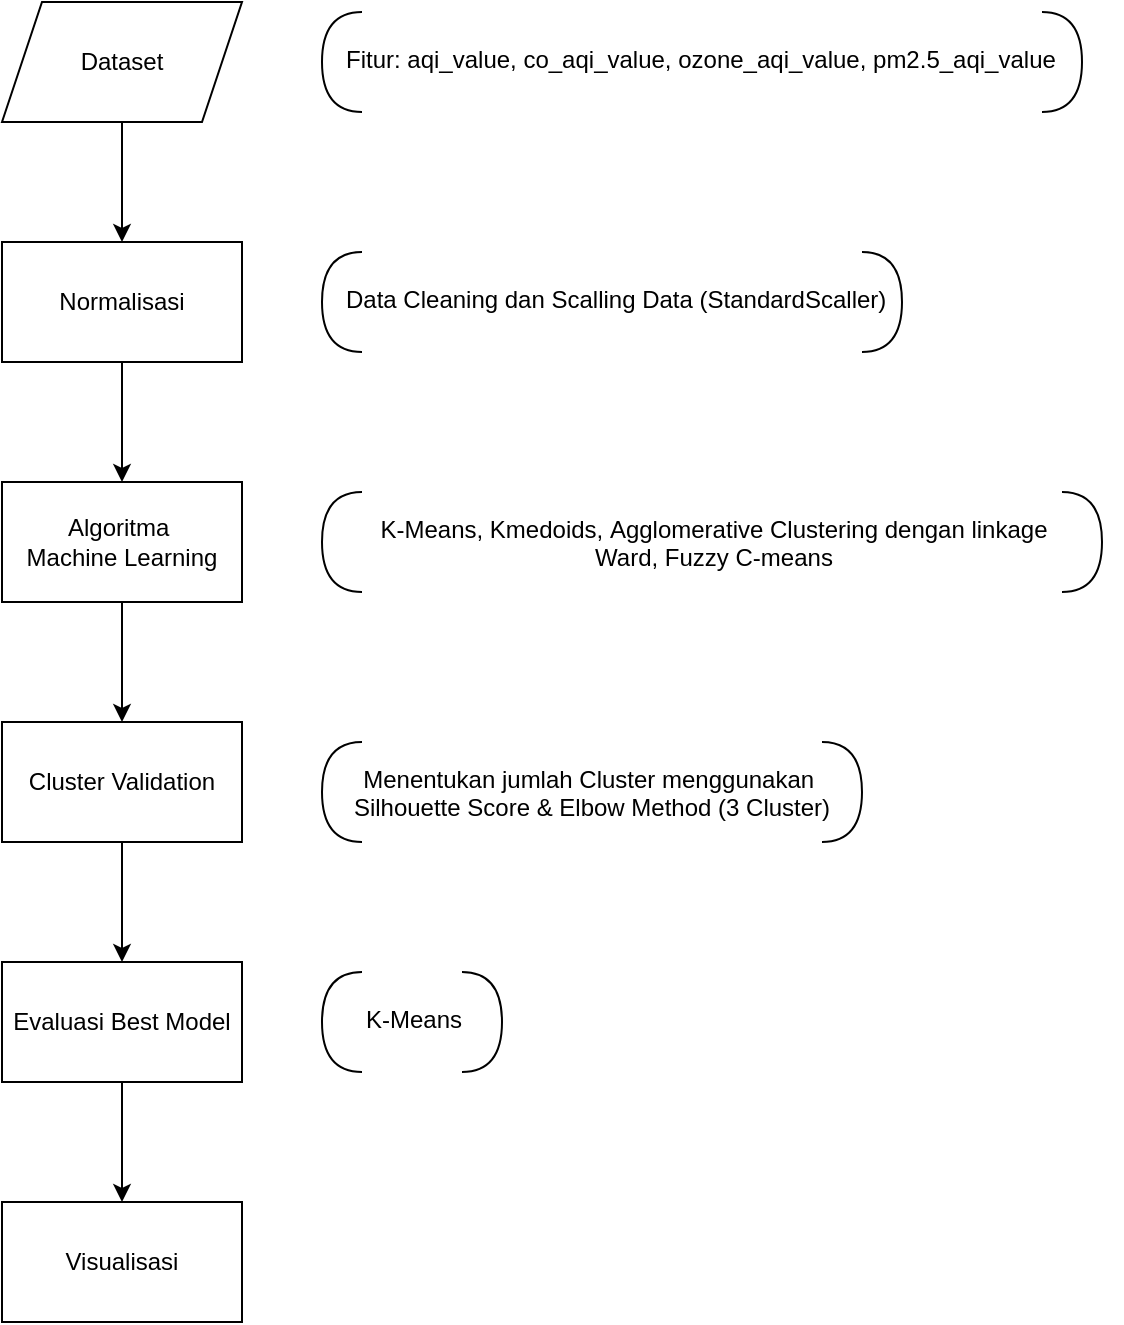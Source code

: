 <mxfile version="24.4.8" type="device">
  <diagram name="Page-1" id="1tvvQpXDPysI1bdSQ-jW">
    <mxGraphModel dx="794" dy="492" grid="1" gridSize="10" guides="1" tooltips="1" connect="1" arrows="1" fold="1" page="1" pageScale="1" pageWidth="850" pageHeight="1100" math="0" shadow="0">
      <root>
        <mxCell id="0" />
        <mxCell id="1" parent="0" />
        <mxCell id="GupI3PLRfqSvMy7flcSM-2" value="Dataset" style="shape=parallelogram;perimeter=parallelogramPerimeter;whiteSpace=wrap;html=1;fixedSize=1;" parent="1" vertex="1">
          <mxGeometry x="100" y="40" width="120" height="60" as="geometry" />
        </mxCell>
        <mxCell id="GupI3PLRfqSvMy7flcSM-5" value="" style="endArrow=classic;html=1;rounded=0;exitX=0.5;exitY=1;exitDx=0;exitDy=0;entryX=0.5;entryY=0;entryDx=0;entryDy=0;" parent="1" source="GupI3PLRfqSvMy7flcSM-2" target="GupI3PLRfqSvMy7flcSM-8" edge="1">
          <mxGeometry width="50" height="50" relative="1" as="geometry">
            <mxPoint x="90" y="260" as="sourcePoint" />
            <mxPoint x="160" y="200" as="targetPoint" />
          </mxGeometry>
        </mxCell>
        <mxCell id="GupI3PLRfqSvMy7flcSM-6" value="" style="edgeStyle=orthogonalEdgeStyle;rounded=0;orthogonalLoop=1;jettySize=auto;html=1;" parent="1" source="GupI3PLRfqSvMy7flcSM-8" target="GupI3PLRfqSvMy7flcSM-11" edge="1">
          <mxGeometry relative="1" as="geometry" />
        </mxCell>
        <mxCell id="GupI3PLRfqSvMy7flcSM-8" value="Normalisasi" style="rounded=0;whiteSpace=wrap;html=1;" parent="1" vertex="1">
          <mxGeometry x="100" y="160" width="120" height="60" as="geometry" />
        </mxCell>
        <mxCell id="GupI3PLRfqSvMy7flcSM-9" value="" style="edgeStyle=orthogonalEdgeStyle;rounded=0;orthogonalLoop=1;jettySize=auto;html=1;" parent="1" source="GupI3PLRfqSvMy7flcSM-11" target="GupI3PLRfqSvMy7flcSM-13" edge="1">
          <mxGeometry relative="1" as="geometry" />
        </mxCell>
        <mxCell id="GupI3PLRfqSvMy7flcSM-11" value="Algoritma&amp;nbsp;&lt;div&gt;Machine Learning&lt;/div&gt;" style="rounded=0;whiteSpace=wrap;html=1;" parent="1" vertex="1">
          <mxGeometry x="100" y="280" width="120" height="60" as="geometry" />
        </mxCell>
        <mxCell id="GupI3PLRfqSvMy7flcSM-12" value="" style="edgeStyle=orthogonalEdgeStyle;rounded=0;orthogonalLoop=1;jettySize=auto;html=1;" parent="1" source="GupI3PLRfqSvMy7flcSM-13" target="GupI3PLRfqSvMy7flcSM-16" edge="1">
          <mxGeometry relative="1" as="geometry" />
        </mxCell>
        <mxCell id="GupI3PLRfqSvMy7flcSM-13" value="Cluster Validation" style="rounded=0;whiteSpace=wrap;html=1;" parent="1" vertex="1">
          <mxGeometry x="100" y="400" width="120" height="60" as="geometry" />
        </mxCell>
        <mxCell id="GupI3PLRfqSvMy7flcSM-14" value="" style="edgeStyle=orthogonalEdgeStyle;rounded=0;orthogonalLoop=1;jettySize=auto;html=1;" parent="1" source="GupI3PLRfqSvMy7flcSM-16" target="GupI3PLRfqSvMy7flcSM-17" edge="1">
          <mxGeometry relative="1" as="geometry" />
        </mxCell>
        <mxCell id="GupI3PLRfqSvMy7flcSM-16" value="Evaluasi Best Model" style="rounded=0;whiteSpace=wrap;html=1;" parent="1" vertex="1">
          <mxGeometry x="100" y="520" width="120" height="60" as="geometry" />
        </mxCell>
        <mxCell id="GupI3PLRfqSvMy7flcSM-17" value="Visualisasi" style="rounded=0;whiteSpace=wrap;html=1;" parent="1" vertex="1">
          <mxGeometry x="100" y="640" width="120" height="60" as="geometry" />
        </mxCell>
        <mxCell id="YiNeve2ob_EBRdgUASXG-4" value="" style="shape=requiredInterface;html=1;verticalLabelPosition=bottom;sketch=0;direction=west;" parent="1" vertex="1">
          <mxGeometry x="260" y="45" width="20" height="50" as="geometry" />
        </mxCell>
        <mxCell id="YiNeve2ob_EBRdgUASXG-7" value="&lt;span style=&quot;forced-color-adjust: none; color: rgb(0, 0, 0); font-family: Helvetica; font-size: 12px; font-style: normal; font-variant-ligatures: normal; font-variant-caps: normal; font-weight: 400; letter-spacing: normal; orphans: 2; text-align: justify; text-indent: 0px; text-transform: none; widows: 2; word-spacing: 0px; -webkit-text-stroke-width: 0px; white-space: normal; background-color: initial; text-decoration-thickness: initial; text-decoration-style: initial; text-decoration-color: initial;&quot;&gt;Fitur: a&lt;/span&gt;&lt;span style=&quot;forced-color-adjust: none; color: rgb(0, 0, 0); font-family: Helvetica; font-size: 12px; font-style: normal; font-variant-ligatures: normal; font-variant-caps: normal; font-weight: 400; letter-spacing: normal; orphans: 2; text-align: justify; text-indent: 0px; text-transform: none; widows: 2; word-spacing: 0px; -webkit-text-stroke-width: 0px; white-space: normal; background-color: initial; text-decoration-thickness: initial; text-decoration-style: initial; text-decoration-color: initial;&quot;&gt;qi_value, co_aqi_value, ozone_aqi_value, pm2.5_aqi_value&lt;/span&gt;" style="text;whiteSpace=wrap;html=1;" parent="1" vertex="1">
          <mxGeometry x="270" y="55" width="390" height="40" as="geometry" />
        </mxCell>
        <mxCell id="YiNeve2ob_EBRdgUASXG-8" value="" style="shape=requiredInterface;html=1;verticalLabelPosition=bottom;sketch=0;direction=east;" parent="1" vertex="1">
          <mxGeometry x="620" y="45" width="20" height="50" as="geometry" />
        </mxCell>
        <mxCell id="YiNeve2ob_EBRdgUASXG-9" value="" style="shape=requiredInterface;html=1;verticalLabelPosition=bottom;sketch=0;direction=west;" parent="1" vertex="1">
          <mxGeometry x="260" y="165" width="20" height="50" as="geometry" />
        </mxCell>
        <mxCell id="YiNeve2ob_EBRdgUASXG-10" value="&lt;div style=&quot;text-align: justify;&quot;&gt;&lt;span style=&quot;background-color: initial;&quot;&gt;Data Cleaning dan Scalling Data (StandardScaller)&lt;/span&gt;&lt;/div&gt;" style="text;whiteSpace=wrap;html=1;" parent="1" vertex="1">
          <mxGeometry x="270" y="175" width="390" height="40" as="geometry" />
        </mxCell>
        <mxCell id="YiNeve2ob_EBRdgUASXG-11" value="" style="shape=requiredInterface;html=1;verticalLabelPosition=bottom;sketch=0;direction=east;" parent="1" vertex="1">
          <mxGeometry x="530" y="165" width="20" height="50" as="geometry" />
        </mxCell>
        <mxCell id="YiNeve2ob_EBRdgUASXG-13" value="" style="shape=requiredInterface;html=1;verticalLabelPosition=bottom;sketch=0;direction=west;" parent="1" vertex="1">
          <mxGeometry x="260" y="410" width="20" height="50" as="geometry" />
        </mxCell>
        <mxCell id="YiNeve2ob_EBRdgUASXG-14" value="" style="shape=requiredInterface;html=1;verticalLabelPosition=bottom;sketch=0;direction=east;" parent="1" vertex="1">
          <mxGeometry x="510" y="410" width="20" height="50" as="geometry" />
        </mxCell>
        <mxCell id="YiNeve2ob_EBRdgUASXG-16" value="&lt;div style=&quot;&quot;&gt;&lt;span style=&quot;background-color: initial;&quot;&gt;Menentukan jumlah Cluster menggunakan&amp;nbsp;&lt;/span&gt;&lt;/div&gt;&lt;div style=&quot;&quot;&gt;&lt;span style=&quot;background-color: initial;&quot;&gt;Silhouette Score &amp;amp; Elbow Method (3 Cluster)&lt;/span&gt;&lt;/div&gt;" style="text;whiteSpace=wrap;html=1;align=center;" parent="1" vertex="1">
          <mxGeometry x="270" y="415" width="250" height="40" as="geometry" />
        </mxCell>
        <mxCell id="YiNeve2ob_EBRdgUASXG-22" value="" style="shape=requiredInterface;html=1;verticalLabelPosition=bottom;sketch=0;direction=west;" parent="1" vertex="1">
          <mxGeometry x="260" y="285" width="20" height="50" as="geometry" />
        </mxCell>
        <mxCell id="YiNeve2ob_EBRdgUASXG-23" value="" style="shape=requiredInterface;html=1;verticalLabelPosition=bottom;sketch=0;direction=east;" parent="1" vertex="1">
          <mxGeometry x="630" y="285" width="20" height="50" as="geometry" />
        </mxCell>
        <mxCell id="YiNeve2ob_EBRdgUASXG-24" value="&lt;div style=&quot;text-align: center;&quot;&gt;&lt;span style=&quot;&quot;&gt;K-Means, Kmedoids,&amp;nbsp;Agglomerative Clustering dengan linkage Ward, Fuzzy C-means&lt;/span&gt;&lt;br&gt;&lt;/div&gt;" style="text;whiteSpace=wrap;html=1;" parent="1" vertex="1">
          <mxGeometry x="270" y="290" width="370" height="40" as="geometry" />
        </mxCell>
        <mxCell id="YiNeve2ob_EBRdgUASXG-25" value="" style="shape=requiredInterface;html=1;verticalLabelPosition=bottom;sketch=0;direction=west;" parent="1" vertex="1">
          <mxGeometry x="260" y="525" width="20" height="50" as="geometry" />
        </mxCell>
        <mxCell id="YiNeve2ob_EBRdgUASXG-26" value="" style="shape=requiredInterface;html=1;verticalLabelPosition=bottom;sketch=0;direction=east;" parent="1" vertex="1">
          <mxGeometry x="330" y="525" width="20" height="50" as="geometry" />
        </mxCell>
        <mxCell id="YiNeve2ob_EBRdgUASXG-27" value="&lt;div style=&quot;text-align: center;&quot;&gt;&lt;span style=&quot;&quot;&gt;K-Means&lt;/span&gt;&lt;br&gt;&lt;/div&gt;" style="text;whiteSpace=wrap;html=1;" parent="1" vertex="1">
          <mxGeometry x="280" y="535" width="60" height="40" as="geometry" />
        </mxCell>
      </root>
    </mxGraphModel>
  </diagram>
</mxfile>
